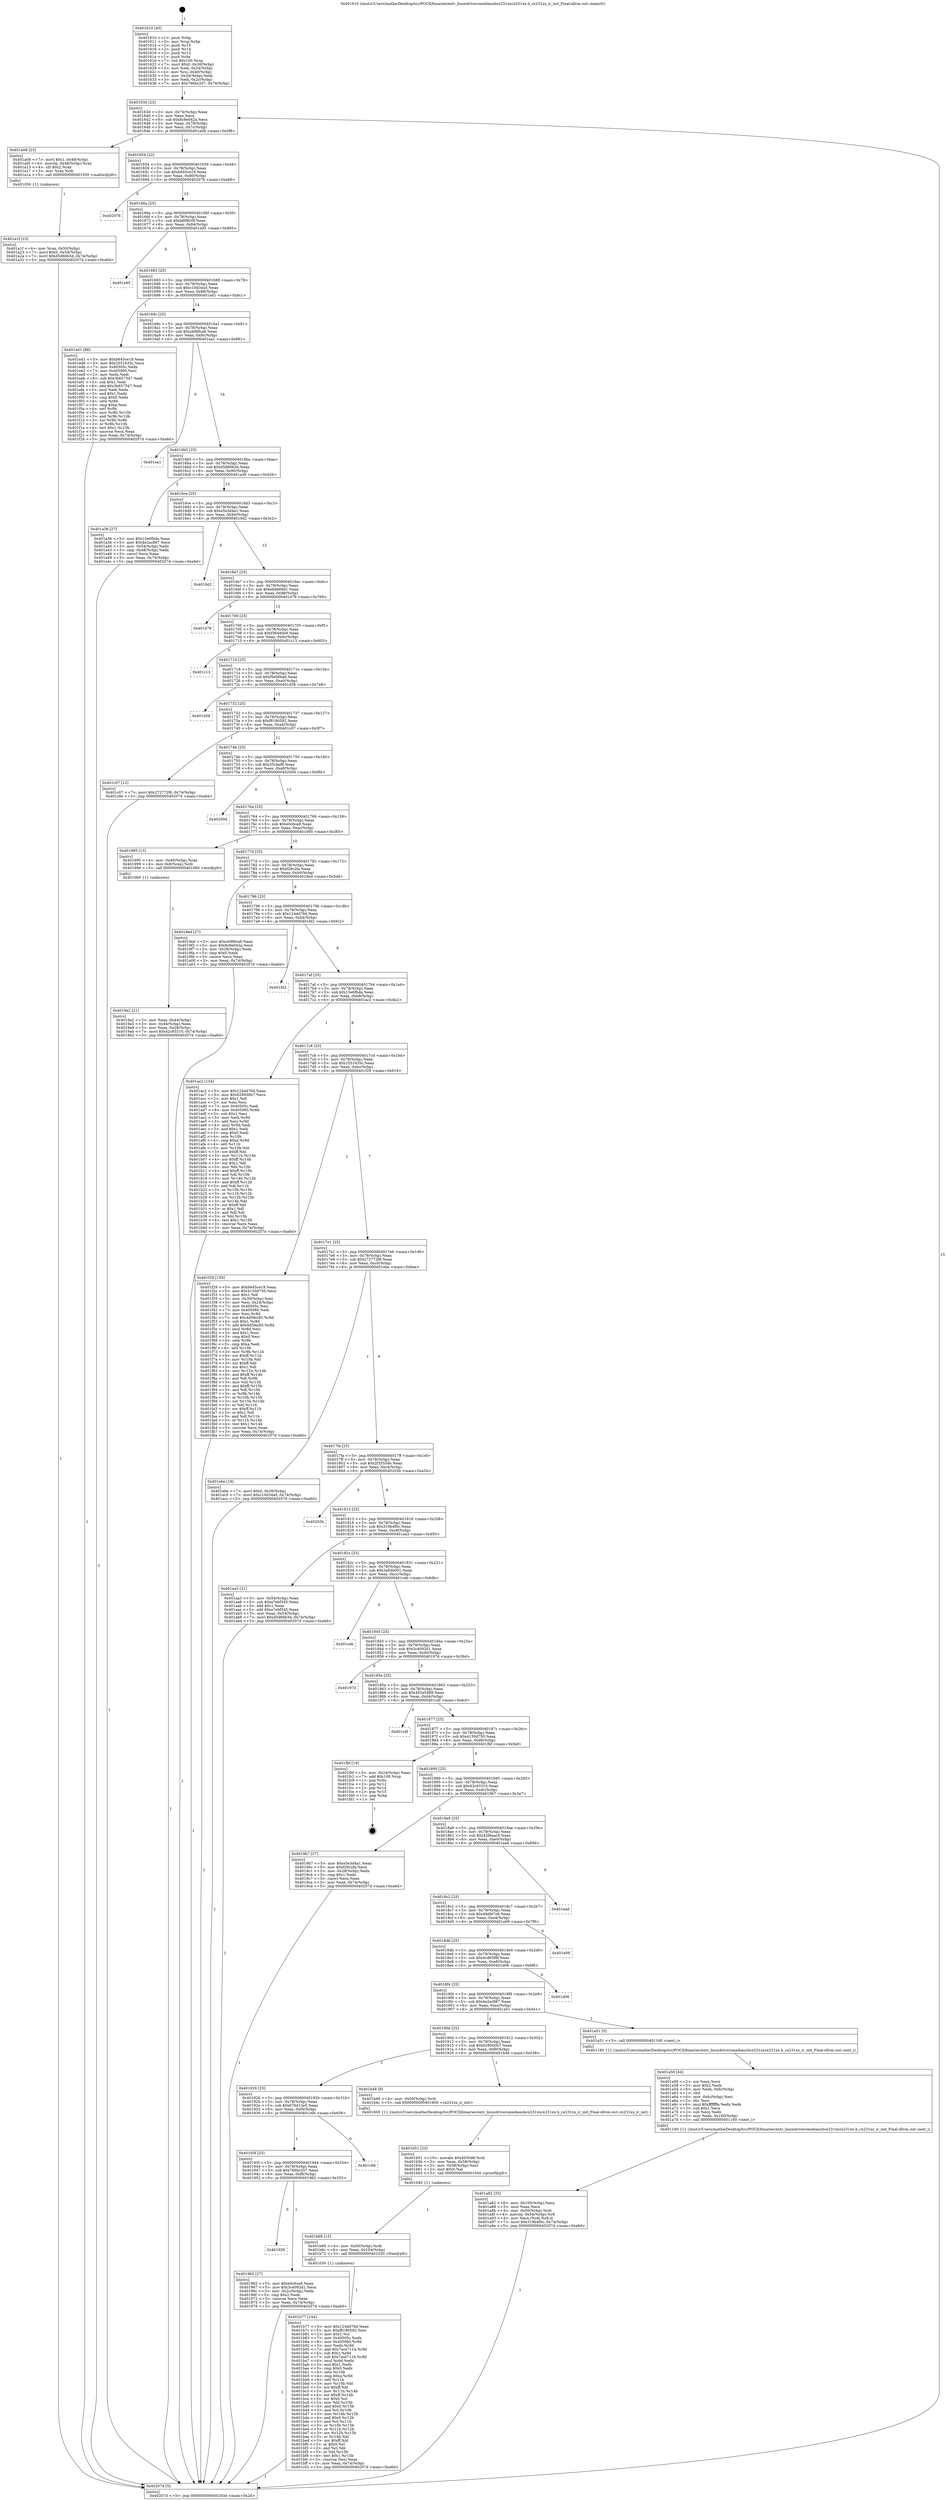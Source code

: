 digraph "0x401610" {
  label = "0x401610 (/mnt/c/Users/mathe/Desktop/tcc/POCII/binaries/extr_linuxdriversmediausbcx231xxcx231xx.h_cx231xx_ir_init_Final-ollvm.out::main(0))"
  labelloc = "t"
  node[shape=record]

  Entry [label="",width=0.3,height=0.3,shape=circle,fillcolor=black,style=filled]
  "0x40163d" [label="{
     0x40163d [23]\l
     | [instrs]\l
     &nbsp;&nbsp;0x40163d \<+3\>: mov -0x74(%rbp),%eax\l
     &nbsp;&nbsp;0x401640 \<+2\>: mov %eax,%ecx\l
     &nbsp;&nbsp;0x401642 \<+6\>: sub $0x8c8e042a,%ecx\l
     &nbsp;&nbsp;0x401648 \<+3\>: mov %eax,-0x78(%rbp)\l
     &nbsp;&nbsp;0x40164b \<+3\>: mov %ecx,-0x7c(%rbp)\l
     &nbsp;&nbsp;0x40164e \<+6\>: je 0000000000401a08 \<main+0x3f8\>\l
  }"]
  "0x401a08" [label="{
     0x401a08 [23]\l
     | [instrs]\l
     &nbsp;&nbsp;0x401a08 \<+7\>: movl $0x1,-0x48(%rbp)\l
     &nbsp;&nbsp;0x401a0f \<+4\>: movslq -0x48(%rbp),%rax\l
     &nbsp;&nbsp;0x401a13 \<+4\>: shl $0x2,%rax\l
     &nbsp;&nbsp;0x401a17 \<+3\>: mov %rax,%rdi\l
     &nbsp;&nbsp;0x401a1a \<+5\>: call 0000000000401050 \<malloc@plt\>\l
     | [calls]\l
     &nbsp;&nbsp;0x401050 \{1\} (unknown)\l
  }"]
  "0x401654" [label="{
     0x401654 [22]\l
     | [instrs]\l
     &nbsp;&nbsp;0x401654 \<+5\>: jmp 0000000000401659 \<main+0x49\>\l
     &nbsp;&nbsp;0x401659 \<+3\>: mov -0x78(%rbp),%eax\l
     &nbsp;&nbsp;0x40165c \<+5\>: sub $0xb645ce19,%eax\l
     &nbsp;&nbsp;0x401661 \<+3\>: mov %eax,-0x80(%rbp)\l
     &nbsp;&nbsp;0x401664 \<+6\>: je 0000000000402076 \<main+0xa66\>\l
  }"]
  Exit [label="",width=0.3,height=0.3,shape=circle,fillcolor=black,style=filled,peripheries=2]
  "0x402076" [label="{
     0x402076\l
  }", style=dashed]
  "0x40166a" [label="{
     0x40166a [25]\l
     | [instrs]\l
     &nbsp;&nbsp;0x40166a \<+5\>: jmp 000000000040166f \<main+0x5f\>\l
     &nbsp;&nbsp;0x40166f \<+3\>: mov -0x78(%rbp),%eax\l
     &nbsp;&nbsp;0x401672 \<+5\>: sub $0xb6f8fc0f,%eax\l
     &nbsp;&nbsp;0x401677 \<+6\>: mov %eax,-0x84(%rbp)\l
     &nbsp;&nbsp;0x40167d \<+6\>: je 0000000000401e95 \<main+0x885\>\l
  }"]
  "0x401b77" [label="{
     0x401b77 [144]\l
     | [instrs]\l
     &nbsp;&nbsp;0x401b77 \<+5\>: mov $0x124dd76d,%eax\l
     &nbsp;&nbsp;0x401b7c \<+5\>: mov $0xf8180592,%esi\l
     &nbsp;&nbsp;0x401b81 \<+2\>: mov $0x1,%cl\l
     &nbsp;&nbsp;0x401b83 \<+7\>: mov 0x40505c,%edx\l
     &nbsp;&nbsp;0x401b8a \<+8\>: mov 0x405060,%r8d\l
     &nbsp;&nbsp;0x401b92 \<+3\>: mov %edx,%r9d\l
     &nbsp;&nbsp;0x401b95 \<+7\>: add $0x7ace711b,%r9d\l
     &nbsp;&nbsp;0x401b9c \<+4\>: sub $0x1,%r9d\l
     &nbsp;&nbsp;0x401ba0 \<+7\>: sub $0x7ace711b,%r9d\l
     &nbsp;&nbsp;0x401ba7 \<+4\>: imul %r9d,%edx\l
     &nbsp;&nbsp;0x401bab \<+3\>: and $0x1,%edx\l
     &nbsp;&nbsp;0x401bae \<+3\>: cmp $0x0,%edx\l
     &nbsp;&nbsp;0x401bb1 \<+4\>: sete %r10b\l
     &nbsp;&nbsp;0x401bb5 \<+4\>: cmp $0xa,%r8d\l
     &nbsp;&nbsp;0x401bb9 \<+4\>: setl %r11b\l
     &nbsp;&nbsp;0x401bbd \<+3\>: mov %r10b,%bl\l
     &nbsp;&nbsp;0x401bc0 \<+3\>: xor $0xff,%bl\l
     &nbsp;&nbsp;0x401bc3 \<+3\>: mov %r11b,%r14b\l
     &nbsp;&nbsp;0x401bc6 \<+4\>: xor $0xff,%r14b\l
     &nbsp;&nbsp;0x401bca \<+3\>: xor $0x0,%cl\l
     &nbsp;&nbsp;0x401bcd \<+3\>: mov %bl,%r15b\l
     &nbsp;&nbsp;0x401bd0 \<+4\>: and $0x0,%r15b\l
     &nbsp;&nbsp;0x401bd4 \<+3\>: and %cl,%r10b\l
     &nbsp;&nbsp;0x401bd7 \<+3\>: mov %r14b,%r12b\l
     &nbsp;&nbsp;0x401bda \<+4\>: and $0x0,%r12b\l
     &nbsp;&nbsp;0x401bde \<+3\>: and %cl,%r11b\l
     &nbsp;&nbsp;0x401be1 \<+3\>: or %r10b,%r15b\l
     &nbsp;&nbsp;0x401be4 \<+3\>: or %r11b,%r12b\l
     &nbsp;&nbsp;0x401be7 \<+3\>: xor %r12b,%r15b\l
     &nbsp;&nbsp;0x401bea \<+3\>: or %r14b,%bl\l
     &nbsp;&nbsp;0x401bed \<+3\>: xor $0xff,%bl\l
     &nbsp;&nbsp;0x401bf0 \<+3\>: or $0x0,%cl\l
     &nbsp;&nbsp;0x401bf3 \<+2\>: and %cl,%bl\l
     &nbsp;&nbsp;0x401bf5 \<+3\>: or %bl,%r15b\l
     &nbsp;&nbsp;0x401bf8 \<+4\>: test $0x1,%r15b\l
     &nbsp;&nbsp;0x401bfc \<+3\>: cmovne %esi,%eax\l
     &nbsp;&nbsp;0x401bff \<+3\>: mov %eax,-0x74(%rbp)\l
     &nbsp;&nbsp;0x401c02 \<+5\>: jmp 000000000040207d \<main+0xa6d\>\l
  }"]
  "0x401e95" [label="{
     0x401e95\l
  }", style=dashed]
  "0x401683" [label="{
     0x401683 [25]\l
     | [instrs]\l
     &nbsp;&nbsp;0x401683 \<+5\>: jmp 0000000000401688 \<main+0x78\>\l
     &nbsp;&nbsp;0x401688 \<+3\>: mov -0x78(%rbp),%eax\l
     &nbsp;&nbsp;0x40168b \<+5\>: sub $0xc10d34a5,%eax\l
     &nbsp;&nbsp;0x401690 \<+6\>: mov %eax,-0x88(%rbp)\l
     &nbsp;&nbsp;0x401696 \<+6\>: je 0000000000401ed1 \<main+0x8c1\>\l
  }"]
  "0x401b68" [label="{
     0x401b68 [15]\l
     | [instrs]\l
     &nbsp;&nbsp;0x401b68 \<+4\>: mov -0x50(%rbp),%rdi\l
     &nbsp;&nbsp;0x401b6c \<+6\>: mov %eax,-0x104(%rbp)\l
     &nbsp;&nbsp;0x401b72 \<+5\>: call 0000000000401030 \<free@plt\>\l
     | [calls]\l
     &nbsp;&nbsp;0x401030 \{1\} (unknown)\l
  }"]
  "0x401ed1" [label="{
     0x401ed1 [88]\l
     | [instrs]\l
     &nbsp;&nbsp;0x401ed1 \<+5\>: mov $0xb645ce19,%eax\l
     &nbsp;&nbsp;0x401ed6 \<+5\>: mov $0x2551635c,%ecx\l
     &nbsp;&nbsp;0x401edb \<+7\>: mov 0x40505c,%edx\l
     &nbsp;&nbsp;0x401ee2 \<+7\>: mov 0x405060,%esi\l
     &nbsp;&nbsp;0x401ee9 \<+2\>: mov %edx,%edi\l
     &nbsp;&nbsp;0x401eeb \<+6\>: sub $0x3b657547,%edi\l
     &nbsp;&nbsp;0x401ef1 \<+3\>: sub $0x1,%edi\l
     &nbsp;&nbsp;0x401ef4 \<+6\>: add $0x3b657547,%edi\l
     &nbsp;&nbsp;0x401efa \<+3\>: imul %edi,%edx\l
     &nbsp;&nbsp;0x401efd \<+3\>: and $0x1,%edx\l
     &nbsp;&nbsp;0x401f00 \<+3\>: cmp $0x0,%edx\l
     &nbsp;&nbsp;0x401f03 \<+4\>: sete %r8b\l
     &nbsp;&nbsp;0x401f07 \<+3\>: cmp $0xa,%esi\l
     &nbsp;&nbsp;0x401f0a \<+4\>: setl %r9b\l
     &nbsp;&nbsp;0x401f0e \<+3\>: mov %r8b,%r10b\l
     &nbsp;&nbsp;0x401f11 \<+3\>: and %r9b,%r10b\l
     &nbsp;&nbsp;0x401f14 \<+3\>: xor %r9b,%r8b\l
     &nbsp;&nbsp;0x401f17 \<+3\>: or %r8b,%r10b\l
     &nbsp;&nbsp;0x401f1a \<+4\>: test $0x1,%r10b\l
     &nbsp;&nbsp;0x401f1e \<+3\>: cmovne %ecx,%eax\l
     &nbsp;&nbsp;0x401f21 \<+3\>: mov %eax,-0x74(%rbp)\l
     &nbsp;&nbsp;0x401f24 \<+5\>: jmp 000000000040207d \<main+0xa6d\>\l
  }"]
  "0x40169c" [label="{
     0x40169c [25]\l
     | [instrs]\l
     &nbsp;&nbsp;0x40169c \<+5\>: jmp 00000000004016a1 \<main+0x91\>\l
     &nbsp;&nbsp;0x4016a1 \<+3\>: mov -0x78(%rbp),%eax\l
     &nbsp;&nbsp;0x4016a4 \<+5\>: sub $0xcb96fca9,%eax\l
     &nbsp;&nbsp;0x4016a9 \<+6\>: mov %eax,-0x8c(%rbp)\l
     &nbsp;&nbsp;0x4016af \<+6\>: je 0000000000401ea1 \<main+0x891\>\l
  }"]
  "0x401b51" [label="{
     0x401b51 [23]\l
     | [instrs]\l
     &nbsp;&nbsp;0x401b51 \<+10\>: movabs $0x4030d6,%rdi\l
     &nbsp;&nbsp;0x401b5b \<+3\>: mov %eax,-0x58(%rbp)\l
     &nbsp;&nbsp;0x401b5e \<+3\>: mov -0x58(%rbp),%esi\l
     &nbsp;&nbsp;0x401b61 \<+2\>: mov $0x0,%al\l
     &nbsp;&nbsp;0x401b63 \<+5\>: call 0000000000401040 \<printf@plt\>\l
     | [calls]\l
     &nbsp;&nbsp;0x401040 \{1\} (unknown)\l
  }"]
  "0x401ea1" [label="{
     0x401ea1\l
  }", style=dashed]
  "0x4016b5" [label="{
     0x4016b5 [25]\l
     | [instrs]\l
     &nbsp;&nbsp;0x4016b5 \<+5\>: jmp 00000000004016ba \<main+0xaa\>\l
     &nbsp;&nbsp;0x4016ba \<+3\>: mov -0x78(%rbp),%eax\l
     &nbsp;&nbsp;0x4016bd \<+5\>: sub $0xd5d66b3d,%eax\l
     &nbsp;&nbsp;0x4016c2 \<+6\>: mov %eax,-0x90(%rbp)\l
     &nbsp;&nbsp;0x4016c8 \<+6\>: je 0000000000401a36 \<main+0x426\>\l
  }"]
  "0x401a82" [label="{
     0x401a82 [33]\l
     | [instrs]\l
     &nbsp;&nbsp;0x401a82 \<+6\>: mov -0x100(%rbp),%ecx\l
     &nbsp;&nbsp;0x401a88 \<+3\>: imul %eax,%ecx\l
     &nbsp;&nbsp;0x401a8b \<+4\>: mov -0x50(%rbp),%rdi\l
     &nbsp;&nbsp;0x401a8f \<+4\>: movslq -0x54(%rbp),%r8\l
     &nbsp;&nbsp;0x401a93 \<+4\>: mov %ecx,(%rdi,%r8,4)\l
     &nbsp;&nbsp;0x401a97 \<+7\>: movl $0x319b4f0c,-0x74(%rbp)\l
     &nbsp;&nbsp;0x401a9e \<+5\>: jmp 000000000040207d \<main+0xa6d\>\l
  }"]
  "0x401a36" [label="{
     0x401a36 [27]\l
     | [instrs]\l
     &nbsp;&nbsp;0x401a36 \<+5\>: mov $0x15e6fbda,%eax\l
     &nbsp;&nbsp;0x401a3b \<+5\>: mov $0x4e2ac887,%ecx\l
     &nbsp;&nbsp;0x401a40 \<+3\>: mov -0x54(%rbp),%edx\l
     &nbsp;&nbsp;0x401a43 \<+3\>: cmp -0x48(%rbp),%edx\l
     &nbsp;&nbsp;0x401a46 \<+3\>: cmovl %ecx,%eax\l
     &nbsp;&nbsp;0x401a49 \<+3\>: mov %eax,-0x74(%rbp)\l
     &nbsp;&nbsp;0x401a4c \<+5\>: jmp 000000000040207d \<main+0xa6d\>\l
  }"]
  "0x4016ce" [label="{
     0x4016ce [25]\l
     | [instrs]\l
     &nbsp;&nbsp;0x4016ce \<+5\>: jmp 00000000004016d3 \<main+0xc3\>\l
     &nbsp;&nbsp;0x4016d3 \<+3\>: mov -0x78(%rbp),%eax\l
     &nbsp;&nbsp;0x4016d6 \<+5\>: sub $0xe5e3d4a1,%eax\l
     &nbsp;&nbsp;0x4016db \<+6\>: mov %eax,-0x94(%rbp)\l
     &nbsp;&nbsp;0x4016e1 \<+6\>: je 00000000004019d2 \<main+0x3c2\>\l
  }"]
  "0x401a56" [label="{
     0x401a56 [44]\l
     | [instrs]\l
     &nbsp;&nbsp;0x401a56 \<+2\>: xor %ecx,%ecx\l
     &nbsp;&nbsp;0x401a58 \<+5\>: mov $0x2,%edx\l
     &nbsp;&nbsp;0x401a5d \<+6\>: mov %edx,-0xfc(%rbp)\l
     &nbsp;&nbsp;0x401a63 \<+1\>: cltd\l
     &nbsp;&nbsp;0x401a64 \<+6\>: mov -0xfc(%rbp),%esi\l
     &nbsp;&nbsp;0x401a6a \<+2\>: idiv %esi\l
     &nbsp;&nbsp;0x401a6c \<+6\>: imul $0xfffffffe,%edx,%edx\l
     &nbsp;&nbsp;0x401a72 \<+3\>: sub $0x1,%ecx\l
     &nbsp;&nbsp;0x401a75 \<+2\>: sub %ecx,%edx\l
     &nbsp;&nbsp;0x401a77 \<+6\>: mov %edx,-0x100(%rbp)\l
     &nbsp;&nbsp;0x401a7d \<+5\>: call 0000000000401160 \<next_i\>\l
     | [calls]\l
     &nbsp;&nbsp;0x401160 \{1\} (/mnt/c/Users/mathe/Desktop/tcc/POCII/binaries/extr_linuxdriversmediausbcx231xxcx231xx.h_cx231xx_ir_init_Final-ollvm.out::next_i)\l
  }"]
  "0x4019d2" [label="{
     0x4019d2\l
  }", style=dashed]
  "0x4016e7" [label="{
     0x4016e7 [25]\l
     | [instrs]\l
     &nbsp;&nbsp;0x4016e7 \<+5\>: jmp 00000000004016ec \<main+0xdc\>\l
     &nbsp;&nbsp;0x4016ec \<+3\>: mov -0x78(%rbp),%eax\l
     &nbsp;&nbsp;0x4016ef \<+5\>: sub $0xe6d669d1,%eax\l
     &nbsp;&nbsp;0x4016f4 \<+6\>: mov %eax,-0x98(%rbp)\l
     &nbsp;&nbsp;0x4016fa \<+6\>: je 0000000000401d79 \<main+0x769\>\l
  }"]
  "0x401a1f" [label="{
     0x401a1f [23]\l
     | [instrs]\l
     &nbsp;&nbsp;0x401a1f \<+4\>: mov %rax,-0x50(%rbp)\l
     &nbsp;&nbsp;0x401a23 \<+7\>: movl $0x0,-0x54(%rbp)\l
     &nbsp;&nbsp;0x401a2a \<+7\>: movl $0xd5d66b3d,-0x74(%rbp)\l
     &nbsp;&nbsp;0x401a31 \<+5\>: jmp 000000000040207d \<main+0xa6d\>\l
  }"]
  "0x401d79" [label="{
     0x401d79\l
  }", style=dashed]
  "0x401700" [label="{
     0x401700 [25]\l
     | [instrs]\l
     &nbsp;&nbsp;0x401700 \<+5\>: jmp 0000000000401705 \<main+0xf5\>\l
     &nbsp;&nbsp;0x401705 \<+3\>: mov -0x78(%rbp),%eax\l
     &nbsp;&nbsp;0x401708 \<+5\>: sub $0xf364d0e9,%eax\l
     &nbsp;&nbsp;0x40170d \<+6\>: mov %eax,-0x9c(%rbp)\l
     &nbsp;&nbsp;0x401713 \<+6\>: je 0000000000401c13 \<main+0x603\>\l
  }"]
  "0x4019a2" [label="{
     0x4019a2 [21]\l
     | [instrs]\l
     &nbsp;&nbsp;0x4019a2 \<+3\>: mov %eax,-0x44(%rbp)\l
     &nbsp;&nbsp;0x4019a5 \<+3\>: mov -0x44(%rbp),%eax\l
     &nbsp;&nbsp;0x4019a8 \<+3\>: mov %eax,-0x28(%rbp)\l
     &nbsp;&nbsp;0x4019ab \<+7\>: movl $0x42c93310,-0x74(%rbp)\l
     &nbsp;&nbsp;0x4019b2 \<+5\>: jmp 000000000040207d \<main+0xa6d\>\l
  }"]
  "0x401c13" [label="{
     0x401c13\l
  }", style=dashed]
  "0x401719" [label="{
     0x401719 [25]\l
     | [instrs]\l
     &nbsp;&nbsp;0x401719 \<+5\>: jmp 000000000040171e \<main+0x10e\>\l
     &nbsp;&nbsp;0x40171e \<+3\>: mov -0x78(%rbp),%eax\l
     &nbsp;&nbsp;0x401721 \<+5\>: sub $0xf5e08ba6,%eax\l
     &nbsp;&nbsp;0x401726 \<+6\>: mov %eax,-0xa0(%rbp)\l
     &nbsp;&nbsp;0x40172c \<+6\>: je 0000000000401d58 \<main+0x748\>\l
  }"]
  "0x401610" [label="{
     0x401610 [45]\l
     | [instrs]\l
     &nbsp;&nbsp;0x401610 \<+1\>: push %rbp\l
     &nbsp;&nbsp;0x401611 \<+3\>: mov %rsp,%rbp\l
     &nbsp;&nbsp;0x401614 \<+2\>: push %r15\l
     &nbsp;&nbsp;0x401616 \<+2\>: push %r14\l
     &nbsp;&nbsp;0x401618 \<+2\>: push %r12\l
     &nbsp;&nbsp;0x40161a \<+1\>: push %rbx\l
     &nbsp;&nbsp;0x40161b \<+7\>: sub $0x100,%rsp\l
     &nbsp;&nbsp;0x401622 \<+7\>: movl $0x0,-0x30(%rbp)\l
     &nbsp;&nbsp;0x401629 \<+3\>: mov %edi,-0x34(%rbp)\l
     &nbsp;&nbsp;0x40162c \<+4\>: mov %rsi,-0x40(%rbp)\l
     &nbsp;&nbsp;0x401630 \<+3\>: mov -0x34(%rbp),%edi\l
     &nbsp;&nbsp;0x401633 \<+3\>: mov %edi,-0x2c(%rbp)\l
     &nbsp;&nbsp;0x401636 \<+7\>: movl $0x766bc207,-0x74(%rbp)\l
  }"]
  "0x401d58" [label="{
     0x401d58\l
  }", style=dashed]
  "0x401732" [label="{
     0x401732 [25]\l
     | [instrs]\l
     &nbsp;&nbsp;0x401732 \<+5\>: jmp 0000000000401737 \<main+0x127\>\l
     &nbsp;&nbsp;0x401737 \<+3\>: mov -0x78(%rbp),%eax\l
     &nbsp;&nbsp;0x40173a \<+5\>: sub $0xf8180592,%eax\l
     &nbsp;&nbsp;0x40173f \<+6\>: mov %eax,-0xa4(%rbp)\l
     &nbsp;&nbsp;0x401745 \<+6\>: je 0000000000401c07 \<main+0x5f7\>\l
  }"]
  "0x40207d" [label="{
     0x40207d [5]\l
     | [instrs]\l
     &nbsp;&nbsp;0x40207d \<+5\>: jmp 000000000040163d \<main+0x2d\>\l
  }"]
  "0x401c07" [label="{
     0x401c07 [12]\l
     | [instrs]\l
     &nbsp;&nbsp;0x401c07 \<+7\>: movl $0x272772f6,-0x74(%rbp)\l
     &nbsp;&nbsp;0x401c0e \<+5\>: jmp 000000000040207d \<main+0xa6d\>\l
  }"]
  "0x40174b" [label="{
     0x40174b [25]\l
     | [instrs]\l
     &nbsp;&nbsp;0x40174b \<+5\>: jmp 0000000000401750 \<main+0x140\>\l
     &nbsp;&nbsp;0x401750 \<+3\>: mov -0x78(%rbp),%eax\l
     &nbsp;&nbsp;0x401753 \<+5\>: sub $0x35cbef6,%eax\l
     &nbsp;&nbsp;0x401758 \<+6\>: mov %eax,-0xa8(%rbp)\l
     &nbsp;&nbsp;0x40175e \<+6\>: je 000000000040200d \<main+0x9fd\>\l
  }"]
  "0x401958" [label="{
     0x401958\l
  }", style=dashed]
  "0x40200d" [label="{
     0x40200d\l
  }", style=dashed]
  "0x401764" [label="{
     0x401764 [25]\l
     | [instrs]\l
     &nbsp;&nbsp;0x401764 \<+5\>: jmp 0000000000401769 \<main+0x159\>\l
     &nbsp;&nbsp;0x401769 \<+3\>: mov -0x78(%rbp),%eax\l
     &nbsp;&nbsp;0x40176c \<+5\>: sub $0xe0c6ca9,%eax\l
     &nbsp;&nbsp;0x401771 \<+6\>: mov %eax,-0xac(%rbp)\l
     &nbsp;&nbsp;0x401777 \<+6\>: je 0000000000401995 \<main+0x385\>\l
  }"]
  "0x401962" [label="{
     0x401962 [27]\l
     | [instrs]\l
     &nbsp;&nbsp;0x401962 \<+5\>: mov $0xe0c6ca9,%eax\l
     &nbsp;&nbsp;0x401967 \<+5\>: mov $0x3c4092d1,%ecx\l
     &nbsp;&nbsp;0x40196c \<+3\>: mov -0x2c(%rbp),%edx\l
     &nbsp;&nbsp;0x40196f \<+3\>: cmp $0x2,%edx\l
     &nbsp;&nbsp;0x401972 \<+3\>: cmovne %ecx,%eax\l
     &nbsp;&nbsp;0x401975 \<+3\>: mov %eax,-0x74(%rbp)\l
     &nbsp;&nbsp;0x401978 \<+5\>: jmp 000000000040207d \<main+0xa6d\>\l
  }"]
  "0x401995" [label="{
     0x401995 [13]\l
     | [instrs]\l
     &nbsp;&nbsp;0x401995 \<+4\>: mov -0x40(%rbp),%rax\l
     &nbsp;&nbsp;0x401999 \<+4\>: mov 0x8(%rax),%rdi\l
     &nbsp;&nbsp;0x40199d \<+5\>: call 0000000000401060 \<atoi@plt\>\l
     | [calls]\l
     &nbsp;&nbsp;0x401060 \{1\} (unknown)\l
  }"]
  "0x40177d" [label="{
     0x40177d [25]\l
     | [instrs]\l
     &nbsp;&nbsp;0x40177d \<+5\>: jmp 0000000000401782 \<main+0x172\>\l
     &nbsp;&nbsp;0x401782 \<+3\>: mov -0x78(%rbp),%eax\l
     &nbsp;&nbsp;0x401785 \<+5\>: sub $0xf29c2fa,%eax\l
     &nbsp;&nbsp;0x40178a \<+6\>: mov %eax,-0xb0(%rbp)\l
     &nbsp;&nbsp;0x401790 \<+6\>: je 00000000004019ed \<main+0x3dd\>\l
  }"]
  "0x40193f" [label="{
     0x40193f [25]\l
     | [instrs]\l
     &nbsp;&nbsp;0x40193f \<+5\>: jmp 0000000000401944 \<main+0x334\>\l
     &nbsp;&nbsp;0x401944 \<+3\>: mov -0x78(%rbp),%eax\l
     &nbsp;&nbsp;0x401947 \<+5\>: sub $0x766bc207,%eax\l
     &nbsp;&nbsp;0x40194c \<+6\>: mov %eax,-0xf8(%rbp)\l
     &nbsp;&nbsp;0x401952 \<+6\>: je 0000000000401962 \<main+0x352\>\l
  }"]
  "0x4019ed" [label="{
     0x4019ed [27]\l
     | [instrs]\l
     &nbsp;&nbsp;0x4019ed \<+5\>: mov $0xcb96fca9,%eax\l
     &nbsp;&nbsp;0x4019f2 \<+5\>: mov $0x8c8e042a,%ecx\l
     &nbsp;&nbsp;0x4019f7 \<+3\>: mov -0x28(%rbp),%edx\l
     &nbsp;&nbsp;0x4019fa \<+3\>: cmp $0x0,%edx\l
     &nbsp;&nbsp;0x4019fd \<+3\>: cmove %ecx,%eax\l
     &nbsp;&nbsp;0x401a00 \<+3\>: mov %eax,-0x74(%rbp)\l
     &nbsp;&nbsp;0x401a03 \<+5\>: jmp 000000000040207d \<main+0xa6d\>\l
  }"]
  "0x401796" [label="{
     0x401796 [25]\l
     | [instrs]\l
     &nbsp;&nbsp;0x401796 \<+5\>: jmp 000000000040179b \<main+0x18b\>\l
     &nbsp;&nbsp;0x40179b \<+3\>: mov -0x78(%rbp),%eax\l
     &nbsp;&nbsp;0x40179e \<+5\>: sub $0x124dd76d,%eax\l
     &nbsp;&nbsp;0x4017a3 \<+6\>: mov %eax,-0xb4(%rbp)\l
     &nbsp;&nbsp;0x4017a9 \<+6\>: je 0000000000401fd2 \<main+0x9c2\>\l
  }"]
  "0x401c66" [label="{
     0x401c66\l
  }", style=dashed]
  "0x401fd2" [label="{
     0x401fd2\l
  }", style=dashed]
  "0x4017af" [label="{
     0x4017af [25]\l
     | [instrs]\l
     &nbsp;&nbsp;0x4017af \<+5\>: jmp 00000000004017b4 \<main+0x1a4\>\l
     &nbsp;&nbsp;0x4017b4 \<+3\>: mov -0x78(%rbp),%eax\l
     &nbsp;&nbsp;0x4017b7 \<+5\>: sub $0x15e6fbda,%eax\l
     &nbsp;&nbsp;0x4017bc \<+6\>: mov %eax,-0xb8(%rbp)\l
     &nbsp;&nbsp;0x4017c2 \<+6\>: je 0000000000401ac2 \<main+0x4b2\>\l
  }"]
  "0x401926" [label="{
     0x401926 [25]\l
     | [instrs]\l
     &nbsp;&nbsp;0x401926 \<+5\>: jmp 000000000040192b \<main+0x31b\>\l
     &nbsp;&nbsp;0x40192b \<+3\>: mov -0x78(%rbp),%eax\l
     &nbsp;&nbsp;0x40192e \<+5\>: sub $0x676d13e5,%eax\l
     &nbsp;&nbsp;0x401933 \<+6\>: mov %eax,-0xf4(%rbp)\l
     &nbsp;&nbsp;0x401939 \<+6\>: je 0000000000401c66 \<main+0x656\>\l
  }"]
  "0x401ac2" [label="{
     0x401ac2 [134]\l
     | [instrs]\l
     &nbsp;&nbsp;0x401ac2 \<+5\>: mov $0x124dd76d,%eax\l
     &nbsp;&nbsp;0x401ac7 \<+5\>: mov $0x628000b7,%ecx\l
     &nbsp;&nbsp;0x401acc \<+2\>: mov $0x1,%dl\l
     &nbsp;&nbsp;0x401ace \<+2\>: xor %esi,%esi\l
     &nbsp;&nbsp;0x401ad0 \<+7\>: mov 0x40505c,%edi\l
     &nbsp;&nbsp;0x401ad7 \<+8\>: mov 0x405060,%r8d\l
     &nbsp;&nbsp;0x401adf \<+3\>: sub $0x1,%esi\l
     &nbsp;&nbsp;0x401ae2 \<+3\>: mov %edi,%r9d\l
     &nbsp;&nbsp;0x401ae5 \<+3\>: add %esi,%r9d\l
     &nbsp;&nbsp;0x401ae8 \<+4\>: imul %r9d,%edi\l
     &nbsp;&nbsp;0x401aec \<+3\>: and $0x1,%edi\l
     &nbsp;&nbsp;0x401aef \<+3\>: cmp $0x0,%edi\l
     &nbsp;&nbsp;0x401af2 \<+4\>: sete %r10b\l
     &nbsp;&nbsp;0x401af6 \<+4\>: cmp $0xa,%r8d\l
     &nbsp;&nbsp;0x401afa \<+4\>: setl %r11b\l
     &nbsp;&nbsp;0x401afe \<+3\>: mov %r10b,%bl\l
     &nbsp;&nbsp;0x401b01 \<+3\>: xor $0xff,%bl\l
     &nbsp;&nbsp;0x401b04 \<+3\>: mov %r11b,%r14b\l
     &nbsp;&nbsp;0x401b07 \<+4\>: xor $0xff,%r14b\l
     &nbsp;&nbsp;0x401b0b \<+3\>: xor $0x1,%dl\l
     &nbsp;&nbsp;0x401b0e \<+3\>: mov %bl,%r15b\l
     &nbsp;&nbsp;0x401b11 \<+4\>: and $0xff,%r15b\l
     &nbsp;&nbsp;0x401b15 \<+3\>: and %dl,%r10b\l
     &nbsp;&nbsp;0x401b18 \<+3\>: mov %r14b,%r12b\l
     &nbsp;&nbsp;0x401b1b \<+4\>: and $0xff,%r12b\l
     &nbsp;&nbsp;0x401b1f \<+3\>: and %dl,%r11b\l
     &nbsp;&nbsp;0x401b22 \<+3\>: or %r10b,%r15b\l
     &nbsp;&nbsp;0x401b25 \<+3\>: or %r11b,%r12b\l
     &nbsp;&nbsp;0x401b28 \<+3\>: xor %r12b,%r15b\l
     &nbsp;&nbsp;0x401b2b \<+3\>: or %r14b,%bl\l
     &nbsp;&nbsp;0x401b2e \<+3\>: xor $0xff,%bl\l
     &nbsp;&nbsp;0x401b31 \<+3\>: or $0x1,%dl\l
     &nbsp;&nbsp;0x401b34 \<+2\>: and %dl,%bl\l
     &nbsp;&nbsp;0x401b36 \<+3\>: or %bl,%r15b\l
     &nbsp;&nbsp;0x401b39 \<+4\>: test $0x1,%r15b\l
     &nbsp;&nbsp;0x401b3d \<+3\>: cmovne %ecx,%eax\l
     &nbsp;&nbsp;0x401b40 \<+3\>: mov %eax,-0x74(%rbp)\l
     &nbsp;&nbsp;0x401b43 \<+5\>: jmp 000000000040207d \<main+0xa6d\>\l
  }"]
  "0x4017c8" [label="{
     0x4017c8 [25]\l
     | [instrs]\l
     &nbsp;&nbsp;0x4017c8 \<+5\>: jmp 00000000004017cd \<main+0x1bd\>\l
     &nbsp;&nbsp;0x4017cd \<+3\>: mov -0x78(%rbp),%eax\l
     &nbsp;&nbsp;0x4017d0 \<+5\>: sub $0x2551635c,%eax\l
     &nbsp;&nbsp;0x4017d5 \<+6\>: mov %eax,-0xbc(%rbp)\l
     &nbsp;&nbsp;0x4017db \<+6\>: je 0000000000401f29 \<main+0x919\>\l
  }"]
  "0x401b48" [label="{
     0x401b48 [9]\l
     | [instrs]\l
     &nbsp;&nbsp;0x401b48 \<+4\>: mov -0x50(%rbp),%rdi\l
     &nbsp;&nbsp;0x401b4c \<+5\>: call 0000000000401600 \<cx231xx_ir_init\>\l
     | [calls]\l
     &nbsp;&nbsp;0x401600 \{1\} (/mnt/c/Users/mathe/Desktop/tcc/POCII/binaries/extr_linuxdriversmediausbcx231xxcx231xx.h_cx231xx_ir_init_Final-ollvm.out::cx231xx_ir_init)\l
  }"]
  "0x401f29" [label="{
     0x401f29 [150]\l
     | [instrs]\l
     &nbsp;&nbsp;0x401f29 \<+5\>: mov $0xb645ce19,%eax\l
     &nbsp;&nbsp;0x401f2e \<+5\>: mov $0x4130d750,%ecx\l
     &nbsp;&nbsp;0x401f33 \<+2\>: mov $0x1,%dl\l
     &nbsp;&nbsp;0x401f35 \<+3\>: mov -0x30(%rbp),%esi\l
     &nbsp;&nbsp;0x401f38 \<+3\>: mov %esi,-0x24(%rbp)\l
     &nbsp;&nbsp;0x401f3b \<+7\>: mov 0x40505c,%esi\l
     &nbsp;&nbsp;0x401f42 \<+7\>: mov 0x405060,%edi\l
     &nbsp;&nbsp;0x401f49 \<+3\>: mov %esi,%r8d\l
     &nbsp;&nbsp;0x401f4c \<+7\>: sub $0x4d5fec85,%r8d\l
     &nbsp;&nbsp;0x401f53 \<+4\>: sub $0x1,%r8d\l
     &nbsp;&nbsp;0x401f57 \<+7\>: add $0x4d5fec85,%r8d\l
     &nbsp;&nbsp;0x401f5e \<+4\>: imul %r8d,%esi\l
     &nbsp;&nbsp;0x401f62 \<+3\>: and $0x1,%esi\l
     &nbsp;&nbsp;0x401f65 \<+3\>: cmp $0x0,%esi\l
     &nbsp;&nbsp;0x401f68 \<+4\>: sete %r9b\l
     &nbsp;&nbsp;0x401f6c \<+3\>: cmp $0xa,%edi\l
     &nbsp;&nbsp;0x401f6f \<+4\>: setl %r10b\l
     &nbsp;&nbsp;0x401f73 \<+3\>: mov %r9b,%r11b\l
     &nbsp;&nbsp;0x401f76 \<+4\>: xor $0xff,%r11b\l
     &nbsp;&nbsp;0x401f7a \<+3\>: mov %r10b,%bl\l
     &nbsp;&nbsp;0x401f7d \<+3\>: xor $0xff,%bl\l
     &nbsp;&nbsp;0x401f80 \<+3\>: xor $0x1,%dl\l
     &nbsp;&nbsp;0x401f83 \<+3\>: mov %r11b,%r14b\l
     &nbsp;&nbsp;0x401f86 \<+4\>: and $0xff,%r14b\l
     &nbsp;&nbsp;0x401f8a \<+3\>: and %dl,%r9b\l
     &nbsp;&nbsp;0x401f8d \<+3\>: mov %bl,%r15b\l
     &nbsp;&nbsp;0x401f90 \<+4\>: and $0xff,%r15b\l
     &nbsp;&nbsp;0x401f94 \<+3\>: and %dl,%r10b\l
     &nbsp;&nbsp;0x401f97 \<+3\>: or %r9b,%r14b\l
     &nbsp;&nbsp;0x401f9a \<+3\>: or %r10b,%r15b\l
     &nbsp;&nbsp;0x401f9d \<+3\>: xor %r15b,%r14b\l
     &nbsp;&nbsp;0x401fa0 \<+3\>: or %bl,%r11b\l
     &nbsp;&nbsp;0x401fa3 \<+4\>: xor $0xff,%r11b\l
     &nbsp;&nbsp;0x401fa7 \<+3\>: or $0x1,%dl\l
     &nbsp;&nbsp;0x401faa \<+3\>: and %dl,%r11b\l
     &nbsp;&nbsp;0x401fad \<+3\>: or %r11b,%r14b\l
     &nbsp;&nbsp;0x401fb0 \<+4\>: test $0x1,%r14b\l
     &nbsp;&nbsp;0x401fb4 \<+3\>: cmovne %ecx,%eax\l
     &nbsp;&nbsp;0x401fb7 \<+3\>: mov %eax,-0x74(%rbp)\l
     &nbsp;&nbsp;0x401fba \<+5\>: jmp 000000000040207d \<main+0xa6d\>\l
  }"]
  "0x4017e1" [label="{
     0x4017e1 [25]\l
     | [instrs]\l
     &nbsp;&nbsp;0x4017e1 \<+5\>: jmp 00000000004017e6 \<main+0x1d6\>\l
     &nbsp;&nbsp;0x4017e6 \<+3\>: mov -0x78(%rbp),%eax\l
     &nbsp;&nbsp;0x4017e9 \<+5\>: sub $0x272772f6,%eax\l
     &nbsp;&nbsp;0x4017ee \<+6\>: mov %eax,-0xc0(%rbp)\l
     &nbsp;&nbsp;0x4017f4 \<+6\>: je 0000000000401ebe \<main+0x8ae\>\l
  }"]
  "0x40190d" [label="{
     0x40190d [25]\l
     | [instrs]\l
     &nbsp;&nbsp;0x40190d \<+5\>: jmp 0000000000401912 \<main+0x302\>\l
     &nbsp;&nbsp;0x401912 \<+3\>: mov -0x78(%rbp),%eax\l
     &nbsp;&nbsp;0x401915 \<+5\>: sub $0x628000b7,%eax\l
     &nbsp;&nbsp;0x40191a \<+6\>: mov %eax,-0xf0(%rbp)\l
     &nbsp;&nbsp;0x401920 \<+6\>: je 0000000000401b48 \<main+0x538\>\l
  }"]
  "0x401ebe" [label="{
     0x401ebe [19]\l
     | [instrs]\l
     &nbsp;&nbsp;0x401ebe \<+7\>: movl $0x0,-0x30(%rbp)\l
     &nbsp;&nbsp;0x401ec5 \<+7\>: movl $0xc10d34a5,-0x74(%rbp)\l
     &nbsp;&nbsp;0x401ecc \<+5\>: jmp 000000000040207d \<main+0xa6d\>\l
  }"]
  "0x4017fa" [label="{
     0x4017fa [25]\l
     | [instrs]\l
     &nbsp;&nbsp;0x4017fa \<+5\>: jmp 00000000004017ff \<main+0x1ef\>\l
     &nbsp;&nbsp;0x4017ff \<+3\>: mov -0x78(%rbp),%eax\l
     &nbsp;&nbsp;0x401802 \<+5\>: sub $0x2f3555de,%eax\l
     &nbsp;&nbsp;0x401807 \<+6\>: mov %eax,-0xc4(%rbp)\l
     &nbsp;&nbsp;0x40180d \<+6\>: je 000000000040203b \<main+0xa2b\>\l
  }"]
  "0x401a51" [label="{
     0x401a51 [5]\l
     | [instrs]\l
     &nbsp;&nbsp;0x401a51 \<+5\>: call 0000000000401160 \<next_i\>\l
     | [calls]\l
     &nbsp;&nbsp;0x401160 \{1\} (/mnt/c/Users/mathe/Desktop/tcc/POCII/binaries/extr_linuxdriversmediausbcx231xxcx231xx.h_cx231xx_ir_init_Final-ollvm.out::next_i)\l
  }"]
  "0x40203b" [label="{
     0x40203b\l
  }", style=dashed]
  "0x401813" [label="{
     0x401813 [25]\l
     | [instrs]\l
     &nbsp;&nbsp;0x401813 \<+5\>: jmp 0000000000401818 \<main+0x208\>\l
     &nbsp;&nbsp;0x401818 \<+3\>: mov -0x78(%rbp),%eax\l
     &nbsp;&nbsp;0x40181b \<+5\>: sub $0x319b4f0c,%eax\l
     &nbsp;&nbsp;0x401820 \<+6\>: mov %eax,-0xc8(%rbp)\l
     &nbsp;&nbsp;0x401826 \<+6\>: je 0000000000401aa3 \<main+0x493\>\l
  }"]
  "0x4018f4" [label="{
     0x4018f4 [25]\l
     | [instrs]\l
     &nbsp;&nbsp;0x4018f4 \<+5\>: jmp 00000000004018f9 \<main+0x2e9\>\l
     &nbsp;&nbsp;0x4018f9 \<+3\>: mov -0x78(%rbp),%eax\l
     &nbsp;&nbsp;0x4018fc \<+5\>: sub $0x4e2ac887,%eax\l
     &nbsp;&nbsp;0x401901 \<+6\>: mov %eax,-0xec(%rbp)\l
     &nbsp;&nbsp;0x401907 \<+6\>: je 0000000000401a51 \<main+0x441\>\l
  }"]
  "0x401aa3" [label="{
     0x401aa3 [31]\l
     | [instrs]\l
     &nbsp;&nbsp;0x401aa3 \<+3\>: mov -0x54(%rbp),%eax\l
     &nbsp;&nbsp;0x401aa6 \<+5\>: sub $0xa7ebf345,%eax\l
     &nbsp;&nbsp;0x401aab \<+3\>: add $0x1,%eax\l
     &nbsp;&nbsp;0x401aae \<+5\>: add $0xa7ebf345,%eax\l
     &nbsp;&nbsp;0x401ab3 \<+3\>: mov %eax,-0x54(%rbp)\l
     &nbsp;&nbsp;0x401ab6 \<+7\>: movl $0xd5d66b3d,-0x74(%rbp)\l
     &nbsp;&nbsp;0x401abd \<+5\>: jmp 000000000040207d \<main+0xa6d\>\l
  }"]
  "0x40182c" [label="{
     0x40182c [25]\l
     | [instrs]\l
     &nbsp;&nbsp;0x40182c \<+5\>: jmp 0000000000401831 \<main+0x221\>\l
     &nbsp;&nbsp;0x401831 \<+3\>: mov -0x78(%rbp),%eax\l
     &nbsp;&nbsp;0x401834 \<+5\>: sub $0x3a94b001,%eax\l
     &nbsp;&nbsp;0x401839 \<+6\>: mov %eax,-0xcc(%rbp)\l
     &nbsp;&nbsp;0x40183f \<+6\>: je 0000000000401ceb \<main+0x6db\>\l
  }"]
  "0x401d06" [label="{
     0x401d06\l
  }", style=dashed]
  "0x401ceb" [label="{
     0x401ceb\l
  }", style=dashed]
  "0x401845" [label="{
     0x401845 [25]\l
     | [instrs]\l
     &nbsp;&nbsp;0x401845 \<+5\>: jmp 000000000040184a \<main+0x23a\>\l
     &nbsp;&nbsp;0x40184a \<+3\>: mov -0x78(%rbp),%eax\l
     &nbsp;&nbsp;0x40184d \<+5\>: sub $0x3c4092d1,%eax\l
     &nbsp;&nbsp;0x401852 \<+6\>: mov %eax,-0xd0(%rbp)\l
     &nbsp;&nbsp;0x401858 \<+6\>: je 000000000040197d \<main+0x36d\>\l
  }"]
  "0x4018db" [label="{
     0x4018db [25]\l
     | [instrs]\l
     &nbsp;&nbsp;0x4018db \<+5\>: jmp 00000000004018e0 \<main+0x2d0\>\l
     &nbsp;&nbsp;0x4018e0 \<+3\>: mov -0x78(%rbp),%eax\l
     &nbsp;&nbsp;0x4018e3 \<+5\>: sub $0x4cd65f8f,%eax\l
     &nbsp;&nbsp;0x4018e8 \<+6\>: mov %eax,-0xe8(%rbp)\l
     &nbsp;&nbsp;0x4018ee \<+6\>: je 0000000000401d06 \<main+0x6f6\>\l
  }"]
  "0x40197d" [label="{
     0x40197d\l
  }", style=dashed]
  "0x40185e" [label="{
     0x40185e [25]\l
     | [instrs]\l
     &nbsp;&nbsp;0x40185e \<+5\>: jmp 0000000000401863 \<main+0x253\>\l
     &nbsp;&nbsp;0x401863 \<+3\>: mov -0x78(%rbp),%eax\l
     &nbsp;&nbsp;0x401866 \<+5\>: sub $0x402e5489,%eax\l
     &nbsp;&nbsp;0x40186b \<+6\>: mov %eax,-0xd4(%rbp)\l
     &nbsp;&nbsp;0x401871 \<+6\>: je 0000000000401cdf \<main+0x6cf\>\l
  }"]
  "0x401e09" [label="{
     0x401e09\l
  }", style=dashed]
  "0x401cdf" [label="{
     0x401cdf\l
  }", style=dashed]
  "0x401877" [label="{
     0x401877 [25]\l
     | [instrs]\l
     &nbsp;&nbsp;0x401877 \<+5\>: jmp 000000000040187c \<main+0x26c\>\l
     &nbsp;&nbsp;0x40187c \<+3\>: mov -0x78(%rbp),%eax\l
     &nbsp;&nbsp;0x40187f \<+5\>: sub $0x4130d750,%eax\l
     &nbsp;&nbsp;0x401884 \<+6\>: mov %eax,-0xd8(%rbp)\l
     &nbsp;&nbsp;0x40188a \<+6\>: je 0000000000401fbf \<main+0x9af\>\l
  }"]
  "0x4018c2" [label="{
     0x4018c2 [25]\l
     | [instrs]\l
     &nbsp;&nbsp;0x4018c2 \<+5\>: jmp 00000000004018c7 \<main+0x2b7\>\l
     &nbsp;&nbsp;0x4018c7 \<+3\>: mov -0x78(%rbp),%eax\l
     &nbsp;&nbsp;0x4018ca \<+5\>: sub $0x48dfe7e6,%eax\l
     &nbsp;&nbsp;0x4018cf \<+6\>: mov %eax,-0xe4(%rbp)\l
     &nbsp;&nbsp;0x4018d5 \<+6\>: je 0000000000401e09 \<main+0x7f9\>\l
  }"]
  "0x401fbf" [label="{
     0x401fbf [19]\l
     | [instrs]\l
     &nbsp;&nbsp;0x401fbf \<+3\>: mov -0x24(%rbp),%eax\l
     &nbsp;&nbsp;0x401fc2 \<+7\>: add $0x100,%rsp\l
     &nbsp;&nbsp;0x401fc9 \<+1\>: pop %rbx\l
     &nbsp;&nbsp;0x401fca \<+2\>: pop %r12\l
     &nbsp;&nbsp;0x401fcc \<+2\>: pop %r14\l
     &nbsp;&nbsp;0x401fce \<+2\>: pop %r15\l
     &nbsp;&nbsp;0x401fd0 \<+1\>: pop %rbp\l
     &nbsp;&nbsp;0x401fd1 \<+1\>: ret\l
  }"]
  "0x401890" [label="{
     0x401890 [25]\l
     | [instrs]\l
     &nbsp;&nbsp;0x401890 \<+5\>: jmp 0000000000401895 \<main+0x285\>\l
     &nbsp;&nbsp;0x401895 \<+3\>: mov -0x78(%rbp),%eax\l
     &nbsp;&nbsp;0x401898 \<+5\>: sub $0x42c93310,%eax\l
     &nbsp;&nbsp;0x40189d \<+6\>: mov %eax,-0xdc(%rbp)\l
     &nbsp;&nbsp;0x4018a3 \<+6\>: je 00000000004019b7 \<main+0x3a7\>\l
  }"]
  "0x401ead" [label="{
     0x401ead\l
  }", style=dashed]
  "0x4019b7" [label="{
     0x4019b7 [27]\l
     | [instrs]\l
     &nbsp;&nbsp;0x4019b7 \<+5\>: mov $0xe5e3d4a1,%eax\l
     &nbsp;&nbsp;0x4019bc \<+5\>: mov $0xf29c2fa,%ecx\l
     &nbsp;&nbsp;0x4019c1 \<+3\>: mov -0x28(%rbp),%edx\l
     &nbsp;&nbsp;0x4019c4 \<+3\>: cmp $0x1,%edx\l
     &nbsp;&nbsp;0x4019c7 \<+3\>: cmovl %ecx,%eax\l
     &nbsp;&nbsp;0x4019ca \<+3\>: mov %eax,-0x74(%rbp)\l
     &nbsp;&nbsp;0x4019cd \<+5\>: jmp 000000000040207d \<main+0xa6d\>\l
  }"]
  "0x4018a9" [label="{
     0x4018a9 [25]\l
     | [instrs]\l
     &nbsp;&nbsp;0x4018a9 \<+5\>: jmp 00000000004018ae \<main+0x29e\>\l
     &nbsp;&nbsp;0x4018ae \<+3\>: mov -0x78(%rbp),%eax\l
     &nbsp;&nbsp;0x4018b1 \<+5\>: sub $0x42f6aac9,%eax\l
     &nbsp;&nbsp;0x4018b6 \<+6\>: mov %eax,-0xe0(%rbp)\l
     &nbsp;&nbsp;0x4018bc \<+6\>: je 0000000000401ead \<main+0x89d\>\l
  }"]
  Entry -> "0x401610" [label=" 1"]
  "0x40163d" -> "0x401a08" [label=" 1"]
  "0x40163d" -> "0x401654" [label=" 15"]
  "0x401fbf" -> Exit [label=" 1"]
  "0x401654" -> "0x402076" [label=" 0"]
  "0x401654" -> "0x40166a" [label=" 15"]
  "0x401f29" -> "0x40207d" [label=" 1"]
  "0x40166a" -> "0x401e95" [label=" 0"]
  "0x40166a" -> "0x401683" [label=" 15"]
  "0x401ed1" -> "0x40207d" [label=" 1"]
  "0x401683" -> "0x401ed1" [label=" 1"]
  "0x401683" -> "0x40169c" [label=" 14"]
  "0x401ebe" -> "0x40207d" [label=" 1"]
  "0x40169c" -> "0x401ea1" [label=" 0"]
  "0x40169c" -> "0x4016b5" [label=" 14"]
  "0x401c07" -> "0x40207d" [label=" 1"]
  "0x4016b5" -> "0x401a36" [label=" 2"]
  "0x4016b5" -> "0x4016ce" [label=" 12"]
  "0x401b77" -> "0x40207d" [label=" 1"]
  "0x4016ce" -> "0x4019d2" [label=" 0"]
  "0x4016ce" -> "0x4016e7" [label=" 12"]
  "0x401b68" -> "0x401b77" [label=" 1"]
  "0x4016e7" -> "0x401d79" [label=" 0"]
  "0x4016e7" -> "0x401700" [label=" 12"]
  "0x401b51" -> "0x401b68" [label=" 1"]
  "0x401700" -> "0x401c13" [label=" 0"]
  "0x401700" -> "0x401719" [label=" 12"]
  "0x401b48" -> "0x401b51" [label=" 1"]
  "0x401719" -> "0x401d58" [label=" 0"]
  "0x401719" -> "0x401732" [label=" 12"]
  "0x401ac2" -> "0x40207d" [label=" 1"]
  "0x401732" -> "0x401c07" [label=" 1"]
  "0x401732" -> "0x40174b" [label=" 11"]
  "0x401aa3" -> "0x40207d" [label=" 1"]
  "0x40174b" -> "0x40200d" [label=" 0"]
  "0x40174b" -> "0x401764" [label=" 11"]
  "0x401a82" -> "0x40207d" [label=" 1"]
  "0x401764" -> "0x401995" [label=" 1"]
  "0x401764" -> "0x40177d" [label=" 10"]
  "0x401a56" -> "0x401a82" [label=" 1"]
  "0x40177d" -> "0x4019ed" [label=" 1"]
  "0x40177d" -> "0x401796" [label=" 9"]
  "0x401a36" -> "0x40207d" [label=" 2"]
  "0x401796" -> "0x401fd2" [label=" 0"]
  "0x401796" -> "0x4017af" [label=" 9"]
  "0x401a1f" -> "0x40207d" [label=" 1"]
  "0x4017af" -> "0x401ac2" [label=" 1"]
  "0x4017af" -> "0x4017c8" [label=" 8"]
  "0x4019ed" -> "0x40207d" [label=" 1"]
  "0x4017c8" -> "0x401f29" [label=" 1"]
  "0x4017c8" -> "0x4017e1" [label=" 7"]
  "0x4019b7" -> "0x40207d" [label=" 1"]
  "0x4017e1" -> "0x401ebe" [label=" 1"]
  "0x4017e1" -> "0x4017fa" [label=" 6"]
  "0x401995" -> "0x4019a2" [label=" 1"]
  "0x4017fa" -> "0x40203b" [label=" 0"]
  "0x4017fa" -> "0x401813" [label=" 6"]
  "0x40207d" -> "0x40163d" [label=" 15"]
  "0x401813" -> "0x401aa3" [label=" 1"]
  "0x401813" -> "0x40182c" [label=" 5"]
  "0x401962" -> "0x40207d" [label=" 1"]
  "0x40182c" -> "0x401ceb" [label=" 0"]
  "0x40182c" -> "0x401845" [label=" 5"]
  "0x40193f" -> "0x401958" [label=" 0"]
  "0x401845" -> "0x40197d" [label=" 0"]
  "0x401845" -> "0x40185e" [label=" 5"]
  "0x401a51" -> "0x401a56" [label=" 1"]
  "0x40185e" -> "0x401cdf" [label=" 0"]
  "0x40185e" -> "0x401877" [label=" 5"]
  "0x401926" -> "0x40193f" [label=" 1"]
  "0x401877" -> "0x401fbf" [label=" 1"]
  "0x401877" -> "0x401890" [label=" 4"]
  "0x401a08" -> "0x401a1f" [label=" 1"]
  "0x401890" -> "0x4019b7" [label=" 1"]
  "0x401890" -> "0x4018a9" [label=" 3"]
  "0x40190d" -> "0x401926" [label=" 1"]
  "0x4018a9" -> "0x401ead" [label=" 0"]
  "0x4018a9" -> "0x4018c2" [label=" 3"]
  "0x401926" -> "0x401c66" [label=" 0"]
  "0x4018c2" -> "0x401e09" [label=" 0"]
  "0x4018c2" -> "0x4018db" [label=" 3"]
  "0x40193f" -> "0x401962" [label=" 1"]
  "0x4018db" -> "0x401d06" [label=" 0"]
  "0x4018db" -> "0x4018f4" [label=" 3"]
  "0x401610" -> "0x40163d" [label=" 1"]
  "0x4018f4" -> "0x401a51" [label=" 1"]
  "0x4018f4" -> "0x40190d" [label=" 2"]
  "0x4019a2" -> "0x40207d" [label=" 1"]
  "0x40190d" -> "0x401b48" [label=" 1"]
}
